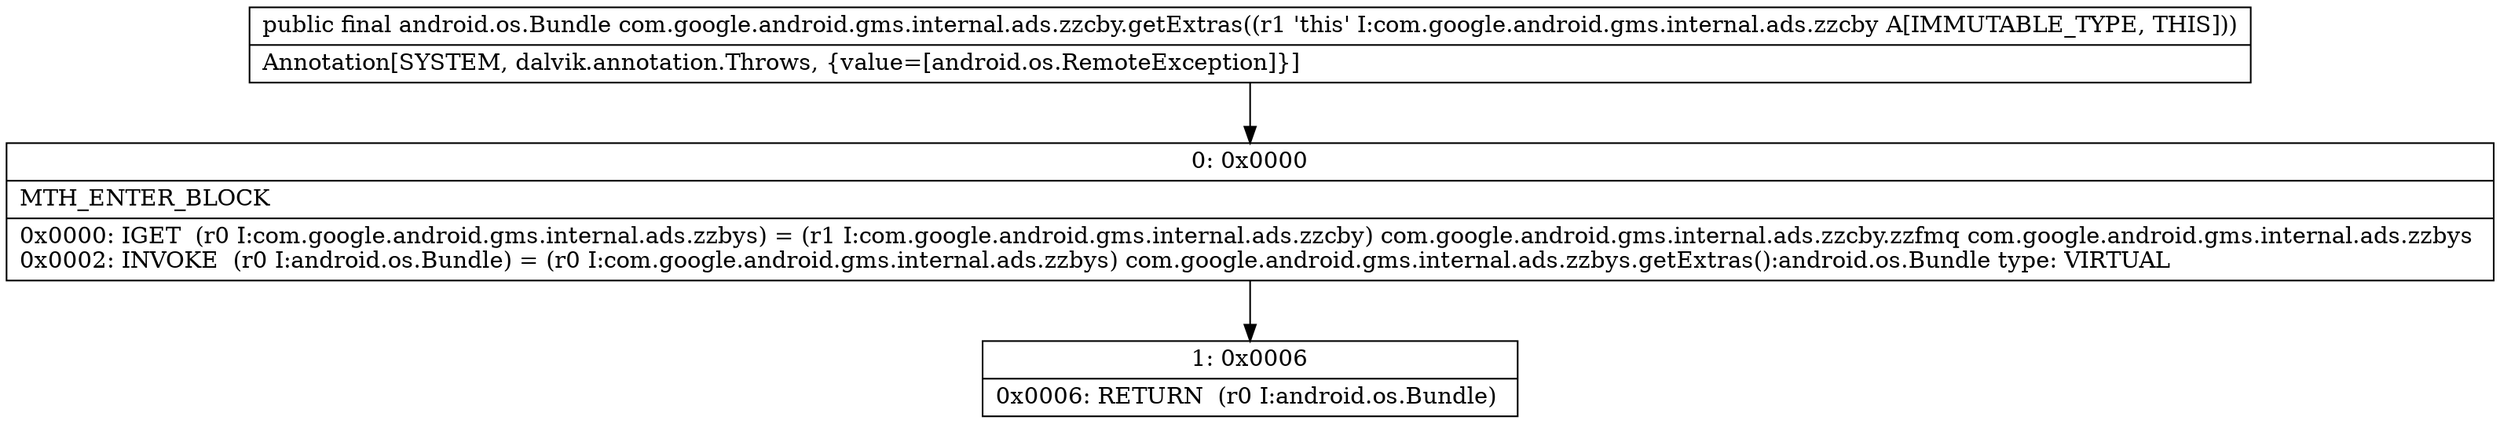digraph "CFG forcom.google.android.gms.internal.ads.zzcby.getExtras()Landroid\/os\/Bundle;" {
Node_0 [shape=record,label="{0\:\ 0x0000|MTH_ENTER_BLOCK\l|0x0000: IGET  (r0 I:com.google.android.gms.internal.ads.zzbys) = (r1 I:com.google.android.gms.internal.ads.zzcby) com.google.android.gms.internal.ads.zzcby.zzfmq com.google.android.gms.internal.ads.zzbys \l0x0002: INVOKE  (r0 I:android.os.Bundle) = (r0 I:com.google.android.gms.internal.ads.zzbys) com.google.android.gms.internal.ads.zzbys.getExtras():android.os.Bundle type: VIRTUAL \l}"];
Node_1 [shape=record,label="{1\:\ 0x0006|0x0006: RETURN  (r0 I:android.os.Bundle) \l}"];
MethodNode[shape=record,label="{public final android.os.Bundle com.google.android.gms.internal.ads.zzcby.getExtras((r1 'this' I:com.google.android.gms.internal.ads.zzcby A[IMMUTABLE_TYPE, THIS]))  | Annotation[SYSTEM, dalvik.annotation.Throws, \{value=[android.os.RemoteException]\}]\l}"];
MethodNode -> Node_0;
Node_0 -> Node_1;
}

